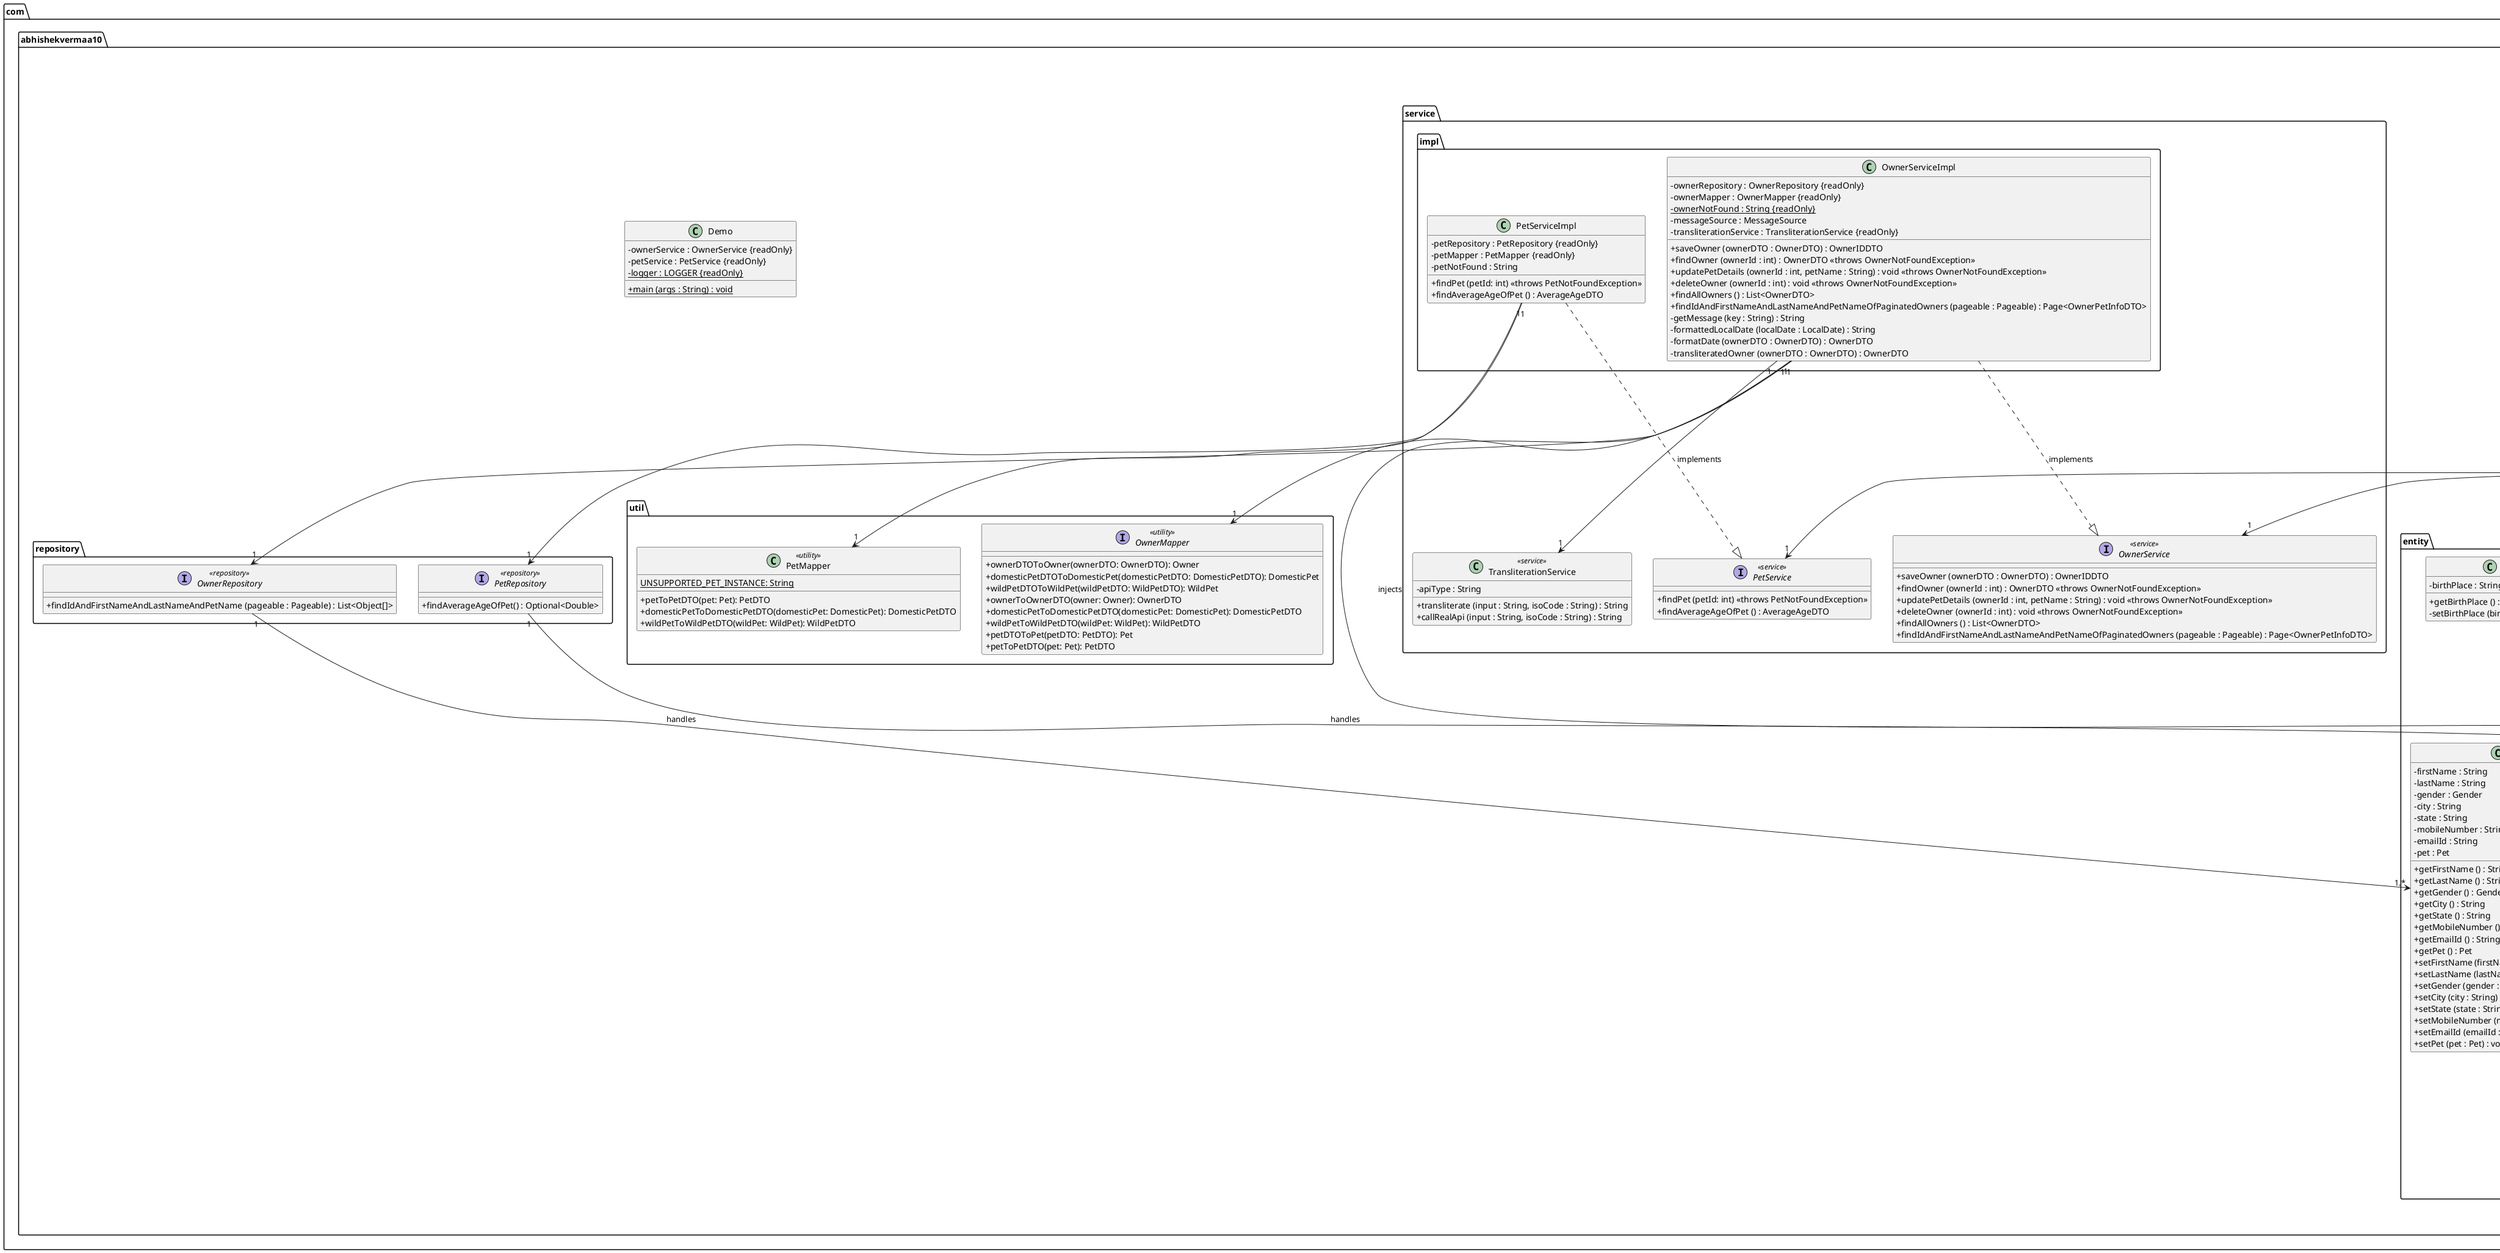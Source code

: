 @startuml
skinparam classAttributeIconSize 0

package com.abhishekvermaa10 {
    package aspect{
        class LogAspect {
                - Logger LOGGER
                + serviceMethodExpression()
                + logBeforeAdvice(joinPoint: JoinPoint)
                + logAfterReturningAdvice(joinPoint: JoinPoint, result: Object)
                + logAfterThrowingAdvice(joinPoint: JoinPoint, exception: Exception)
            }
    }
    package config{
        class LocaleConfig <<configuration>> {
             + messageSource():MessageSource <<Bean>>
        }
        class WebConfig <<configuration>> {
            + addCorsMappings(registry:CorsRegistry): void
        }
    }
    package controller {
        package advice {
            class GlobalExceptionHandler <<advice>> {
                + handleMethodArgumentException(e : MethodArgumentNotValidException) : ResponseEntity<ErrorDTO>
                + ownerNotFound(e : OwnerNotFoundException) : ResponseEntity<ErrorDTO>
                + handlePetNotFound(e : PetNotFoundException) : ResponseEntity<ErrorDTO>
                + handleInvalidId(e : ConstraintViolationException) : ResponseEntity<ErrorDTO>
                + handlerInternalServerError(e : Exception) : ResponseEntity<ErrorDTO>
                + handleMessageNotReadable (e : Exception) : ResponseEntity<ErrorDTO>
                - returnHandler(message : String, errorCode : int, httpStatus : HttpStatus) : ResponseEntity<ErrorDTO>
            }
        }
        abstract class BaseController{
            # messageSource : MessageSource
            # success (data: T, httpStatus: HttpStatus):ResponseEntity<WebResponse<T>>
            - getMessage (): String
        }
        class OwnerController <<controller>> {
            - ownerService : OwnerService

             + save(ownerDTO : OwnerDTO) : ResponseEntity<WebResponse<OwnerIDDTO>>
             + findOwner(ownerId : int) : ResponseEntity<WebResponse<OwnerDTO>>
             + update(updatePetDTO : UpdatePetDTO) : ResponseEntity<WebResponse<Void>>
             + deleteOwner(ownerId : int) : ResponseEntity<WebResponse<Void>>
             + getAllOwner() : ResponseEntity<WebResponse<List<OwnerDTO>>>
             + findDetails(page : int, size : int, sortBy : String, ascending : boolean) : ResponseEntity<WebResponse<Page<OwnerPetInfoDTO>>>
        }
        class PetController <<controller>> {
            -petService: PetService

            +getPet(petId: int): ResponseEntity<WebResponse<PetDTO>>
            +getAverageAge(): ResponseEntity<WebResponse<AverageAgeDTO>>
        }
    }

    package dto {
        class OwnerDTO <<DTO>> {
            - id : int
            - firstName : String
            - lastName : String
            - gender : Gender
            - city : String
            - state : String
            - mobileNumber : String
            - emailId : String
            - petDTO : PetDTO

            +getId(): int
            +setId(id: int): void
            +getFirstName(): String
            +setFirstName(firstName: String): void
            +getLastName(): String
            +setLastName(lastName: String): void
            +getGender(): Gender
            +setGender(gender: Gender): void
            +getCity(): String
            +setCity(city: String): void
            +getState(): String
            +setState(state: String): void
            +getMobileNumber(): String
            +setMobileNumber(mobileNumber: String): void
            +getEmailId(): String
            +setEmailId(emailId: String): void
            +getPetDTO(): PetDTO
            +setPetDTO(petDTO: PetDTO): void
        }
        class OwnerIDDTO <<DTO>> {
            - ownerID : int

            + getOwnerID () : int
            + setOwnerID (ownerID : int) : void
        }
        class UpdatePetDTO <<DTO>> {
            - ownerId : int
            - petName : String

            + getOwnerId () : int
            + setOwnerId (ownerId : int) : void
            + getPetName () : String
            + setPetName (petName: String) : void
        }
        class OwnerPetInfoDTO <<DTO>> {
            - ownerId : int
            - firstName : String
            - lastName : int
            - petName : String

            +getOwnerId(): int
            +setOwnerId(ownerId: int): void
            +getFirstName(): String
            +setFirstName(firstName: String): void
            +getLastName(): String
            +setLastName(lastName: String): void
            +getPetName(): String
            +setPetName(petName: String): void
        }
        abstract class PetDTO <<DTO>> {
            - id : int
            - name : String
            - gender : Gender
            - type : PetType
            - ownerDTO : OwnerDTO

            +getId(): int
            +setId(id: int): void
            +getName(): String
            +setName(name: String): void
            +getGender(): Gender
            +setGender(gender: Gender): void
            +getType(): PetType
            +setType(type: PetType): void
            +getOwnerDTO(): OwnerDTO
            +setOwnerDTO(ownerDTO: OwnerDTO): void
        }
        class WildPetDTO <<DTO>> {
            - birthPlace : String
            + WildPetDTO(id : int, name : String, gender : Gender, type : PetType, ownerDTO : OwnerDTO, birthPlace : String)

            +getBirthPlace(): String
            +setBirthPlace(birthPlace: String): void
        }
        class DomesticPetDTO <<DTO>> {
            - birthDate : LocalDate
            - formattedBirthDate : String
            + DomesticPetDTO(id : int, name : String, gender : Gender, type : PetType, ownerDTO : OwnerDTO, birthDate : LocalDate, formattedBirthDate : String)

            + getBirthDate(): LocalDate
            + setBirthDate(birthDate: LocalDate): void
            + getFormattedBirthDate(): String
            + setFormattedBirthDate(formattedBirthDate: String): void
        }

        class AverageAgeDTO <<DTO>> {
            - average : double

            + getAverage () : double
            + setAverage (age : double) : void
        }
        class ErrorDTO <<DTO>> {
            - timeStamp : LocalDateTime
            - message : String
            - status : int
            - error : HttpStatus

            +getTimeStamp(): LocalDateTime
            +setTimeStamp(timeStamp: LocalDateTime): void
            +getMessage(): String
            +setMessage(message: String): void
            +getStatus(): int
            +setStatus(status: int): void
            +getError(): HttpStatus
            +setError(error: HttpStatus): void
        }
        class WebResponse<T> {
            - message : String
            - data : T
            - timeStamp : LocalDateTime

            +getMessage(): String
            +setMessage(message: String): void
            +getData(): T
            +setData(data: T): void
            +getTimeStamp(): LocalDateTime
            +setTimeStamp(timeStamp: LocalDateTime): void
        }
    }

    package entity {
        abstract class Base {
            - id : int

            + getId () : int
        }
        class Owner {
            - firstName : String
            - lastName : String
            - gender : Gender
            - city : String
            - state : String
            - mobileNumber : String
            - emailId : String
            - pet : Pet

            + getFirstName () : String
            + getLastName () : String
            + getGender () : Gender
            + getCity () : String
            + getState () : String
            + getMobileNumber () : String
            + getEmailId () : String
            + getPet () : Pet
            + setFirstName (firstName : String) : void
            + setLastName (lastName : String) : void
            + setGender (gender : Gender) : void
            + setCity (city : String) : void
            + setState (state : String) : void
            + setMobileNumber (mobileNumber : String) : void
            + setEmailId (emailId : String) : void
            + setPet (pet : Pet) : void
        }
        abstract class Pet {
            - name : String
            - gender : Gender
            - type : PetType
            - owner : Owner

            + getName () : String
            + getGender () : String
            + getType () : PetType
            + getOwner () : Owner
            - setName (name : String) : void
            - setGender (gender : Gender) : void
            - setType (type : PetType) : void
            - setOwner (owner: Owner) : void
        }
        class DomesticPet {
            - birthDate : LocalDate

            + getBirthDate () : String
            - setBirthDate (birthDate : LocalDate) : void
        }
        class WildPet {
            - birthPlace : String

            + getBirthPlace () : String
            - setBirthPlace (birthPlace : String) : void
        }
    }

    package enums {
        enum Gender <<enum>> {
            M
            F
        }
        enum PetTYpe <<enum>> {
            BIRD
        	CAT
        	DOG
        	FISH
        	RABBIT
        }
    }

    package exception {
        class OwnerNotFoundException <<exception>> {
            + OwnerNotFoundException(message: String)
        }
        class PetNotFoundException <<exception>> {
            + PetNotFoundException(message: String)
        }
    }

    package repository {
        interface PetRepository <<repository>> {
            + findAverageAgeOfPet() : Optional<Double>
        }
        interface OwnerRepository <<repository>> {
            + findIdAndFirstNameAndLastNameAndPetName (pageable : Pageable) : List<Object[]>
        }
    }

    package service {
        package impl {
            class PetServiceImpl {
                - petRepository : PetRepository {readOnly}
                - petMapper : PetMapper {readOnly}
                - petNotFound : String

                + findPet (petId: int) <<throws PetNotFoundException>>
                + findAverageAgeOfPet () : AverageAgeDTO
            }
            class OwnerServiceImpl {
                - ownerRepository : OwnerRepository {readOnly}
                - ownerMapper : OwnerMapper {readOnly}
                - {static} ownerNotFound : String {readOnly}
                - messageSource : MessageSource
                - transliterationService : TransliterationService {readOnly}

                + saveOwner (ownerDTO : OwnerDTO) : OwnerIDDTO
                + findOwner (ownerId : int) : OwnerDTO <<throws OwnerNotFoundException>>
                + updatePetDetails (ownerId : int, petName : String) : void <<throws OwnerNotFoundException>>
                + deleteOwner (ownerId : int) : void <<throws OwnerNotFoundException>>
                + findAllOwners () : List<OwnerDTO>
                + findIdAndFirstNameAndLastNameAndPetNameOfPaginatedOwners (pageable : Pageable) : Page<OwnerPetInfoDTO>
                - getMessage (key : String) : String
                - formattedLocalDate (localDate : LocalDate) : String
                - formatDate (ownerDTO : OwnerDTO) : OwnerDTO
                - transliteratedOwner (ownerDTO : OwnerDTO) : OwnerDTO
            }
        }

        interface OwnerService <<service>> {
            + saveOwner (ownerDTO : OwnerDTO) : OwnerIDDTO
            + findOwner (ownerId : int) : OwnerDTO <<throws OwnerNotFoundException>>
            + updatePetDetails (ownerId : int, petName : String) : void <<throws OwnerNotFoundException>>
            + deleteOwner (ownerId : int) : void <<throws OwnerNotFoundException>>
            + findAllOwners () : List<OwnerDTO>
            + findIdAndFirstNameAndLastNameAndPetNameOfPaginatedOwners (pageable : Pageable) : Page<OwnerPetInfoDTO>
        }

        interface PetService <<service>> {
            + findPet (petId: int) <<throws PetNotFoundException>>
            + findAverageAgeOfPet () : AverageAgeDTO
        }

        class TransliterationService <<service>> {
            - apiType : String

            + transliterate (input : String, isoCode : String) : String
            + callRealApi (input : String, isoCode : String) : String
        }
    }

    package util {
        interface OwnerMapper <<utility>> {
            + ownerDTOToOwner(ownerDTO: OwnerDTO): Owner
            + domesticPetDTOToDomesticPet(domesticPetDTO: DomesticPetDTO): DomesticPet
            + wildPetDTOToWildPet(wildPetDTO: WildPetDTO): WildPet
            + ownerToOwnerDTO(owner: Owner): OwnerDTO
            + domesticPetToDomesticPetDTO(domesticPet: DomesticPet): DomesticPetDTO
            + wildPetToWildPetDTO(wildPet: WildPet): WildPetDTO
            + petDTOToPet(petDTO: PetDTO): Pet
            + petToPetDTO(pet: Pet): PetDTO
        }
        class PetMapper <<utility>> {
            {static}UNSUPPORTED_PET_INSTANCE: String
            + petToPetDTO(pet: Pet): PetDTO
            + domesticPetToDomesticPetDTO(domesticPet: DomesticPet): DomesticPetDTO
            + wildPetToWildPetDTO(wildPet: WildPet): WildPetDTO
        }
    }

    class Demo {
        - ownerService : OwnerService {readOnly}
        - petService : PetService {readOnly}
        - {static} logger : LOGGER {readOnly}

        + {static} main (args : String) : void
    }

' this is for package com.abhishekvermaa10
}

' Relations

' Inheritance in entities
Owner --|> Base : extends
Pet --|> Base : extends
DomesticPet --|> Pet : extends
WildPet --|> Pet : extends

' enum
Pet --> Gender
Pet --> PetTYpe
Owner --> Gender


' Inheritance in service
OwnerServiceImpl ..|> OwnerService : implements
PetServiceImpl ..|> PetService : implements


' Inheritance in controller
OwnerController --|> BaseController : extends
PetController --|> BaseController : extends

' Inheritance in dto
DomesticPetDTO --|> PetDTO : extends
WildPetDTO --|> PetDTO : extends

' Associations
OwnerRepository "1" --> "1.*" Owner : handles
OwnerServiceImpl "1" --> "1" OwnerRepository
OwnerServiceImpl "1" --> "1" OwnerMapper
OwnerServiceImpl "1" --> "1" TransliterationService
OwnerServiceImpl "1" --> "1" LocaleConfig : injects

PetRepository "1" --> "1.*" Pet : handles
PetServiceImpl "1" --> "1" PetRepository
PetServiceImpl "1" --> "1" PetMapper

' Controller
PetController "1" --> "1" PetService
OwnerController "1" --> "1" OwnerService
BaseController "1" --> "1" LocaleConfig
' Relations among packages


note right of LogAspect::serviceMethodExpression
@Pointcut
execution(* com.abhishekvermaa10.service.impl.*.*(..))
end note

note right of LogAspect::logBeforeAdvice
@Before
Calls before service method
end note

note right of LogAspect::logAfterReturningAdvice
@AfterReturning
Logs return value of service method
end note

note right of LogAspect::logAfterThrowingAdvice
@AfterThrowing
Logs exception from service method
end note
@enduml
